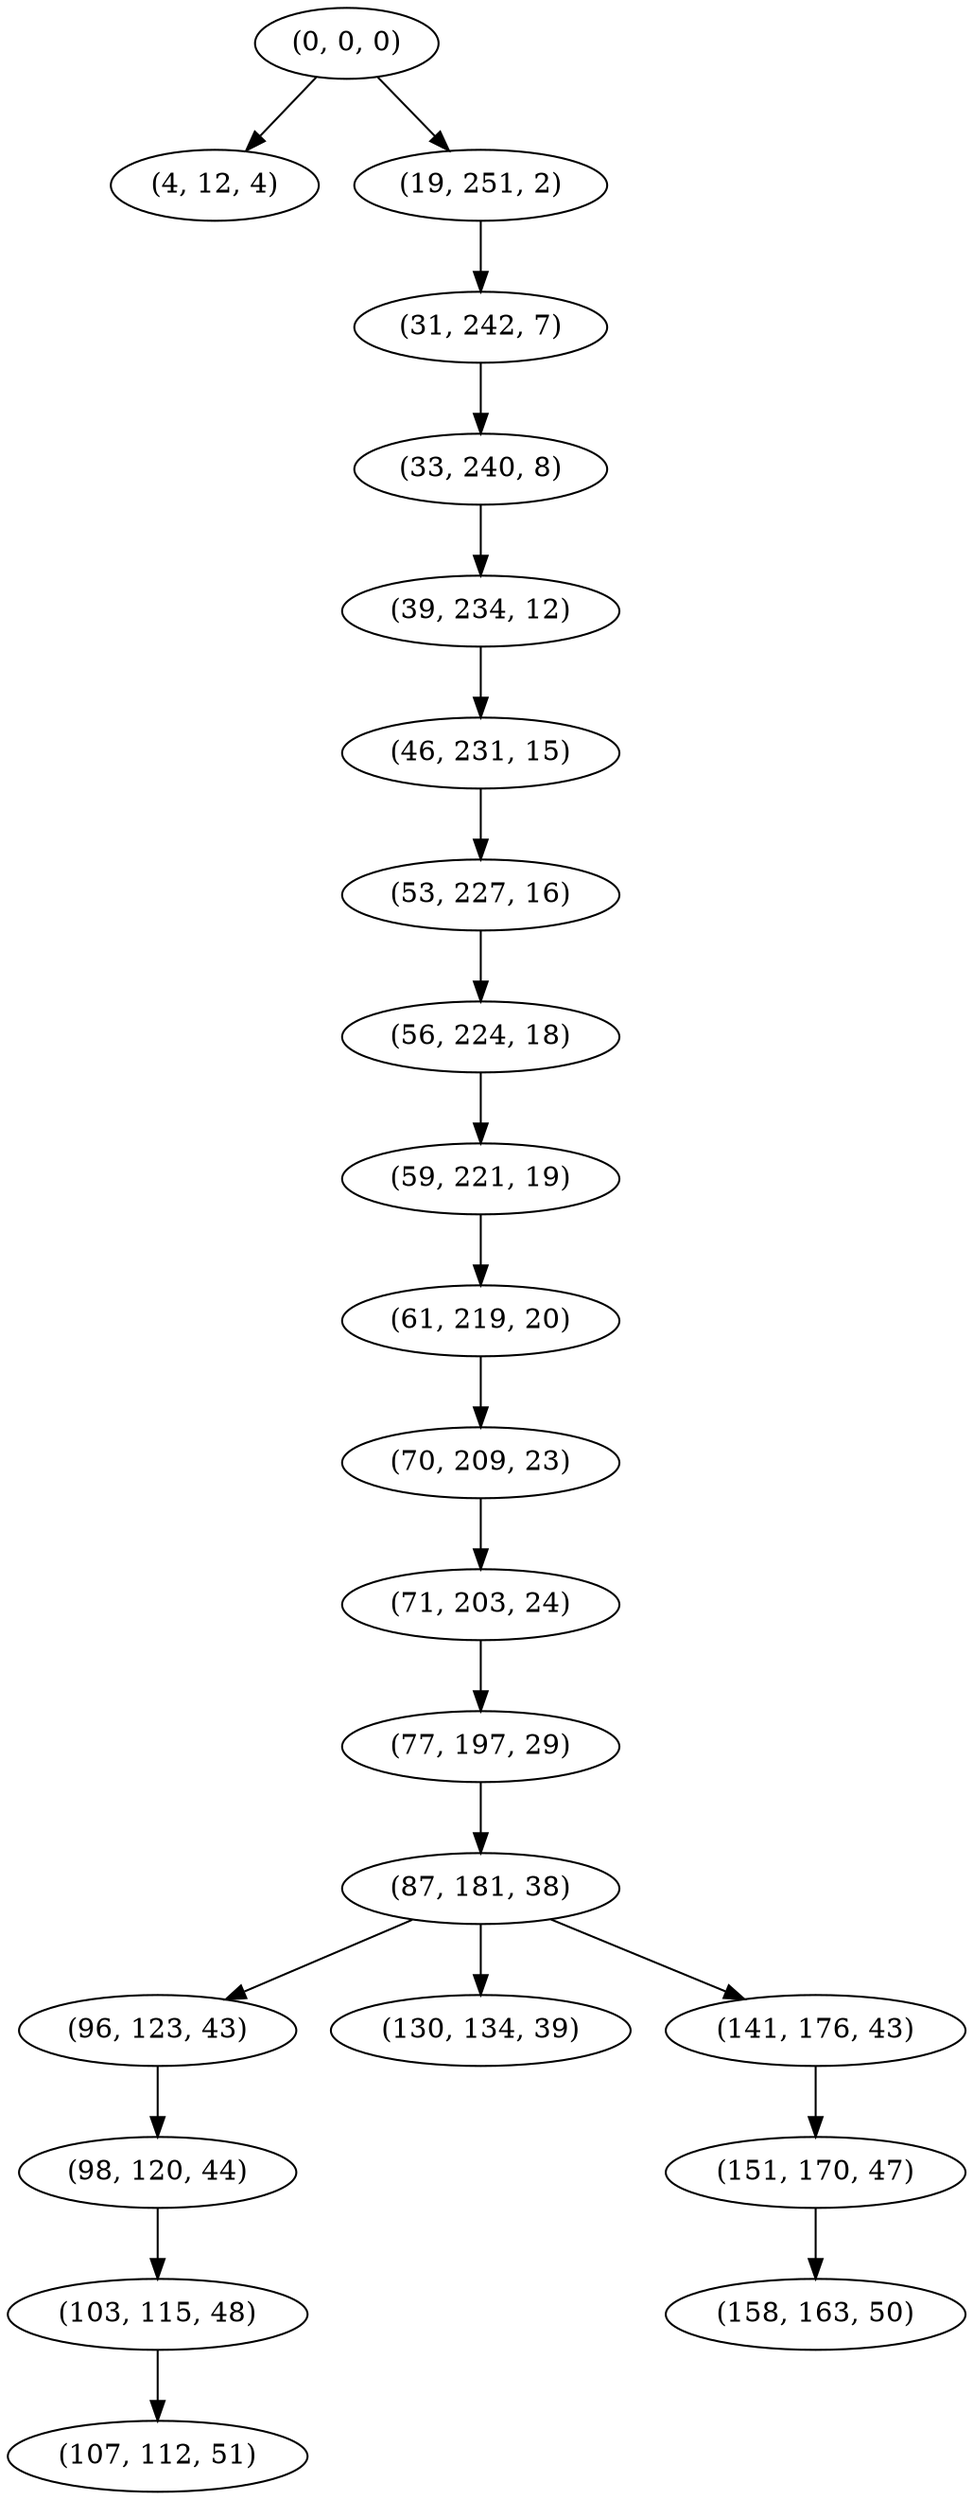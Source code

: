digraph tree {
    "(0, 0, 0)";
    "(4, 12, 4)";
    "(19, 251, 2)";
    "(31, 242, 7)";
    "(33, 240, 8)";
    "(39, 234, 12)";
    "(46, 231, 15)";
    "(53, 227, 16)";
    "(56, 224, 18)";
    "(59, 221, 19)";
    "(61, 219, 20)";
    "(70, 209, 23)";
    "(71, 203, 24)";
    "(77, 197, 29)";
    "(87, 181, 38)";
    "(96, 123, 43)";
    "(98, 120, 44)";
    "(103, 115, 48)";
    "(107, 112, 51)";
    "(130, 134, 39)";
    "(141, 176, 43)";
    "(151, 170, 47)";
    "(158, 163, 50)";
    "(0, 0, 0)" -> "(4, 12, 4)";
    "(0, 0, 0)" -> "(19, 251, 2)";
    "(19, 251, 2)" -> "(31, 242, 7)";
    "(31, 242, 7)" -> "(33, 240, 8)";
    "(33, 240, 8)" -> "(39, 234, 12)";
    "(39, 234, 12)" -> "(46, 231, 15)";
    "(46, 231, 15)" -> "(53, 227, 16)";
    "(53, 227, 16)" -> "(56, 224, 18)";
    "(56, 224, 18)" -> "(59, 221, 19)";
    "(59, 221, 19)" -> "(61, 219, 20)";
    "(61, 219, 20)" -> "(70, 209, 23)";
    "(70, 209, 23)" -> "(71, 203, 24)";
    "(71, 203, 24)" -> "(77, 197, 29)";
    "(77, 197, 29)" -> "(87, 181, 38)";
    "(87, 181, 38)" -> "(96, 123, 43)";
    "(87, 181, 38)" -> "(130, 134, 39)";
    "(87, 181, 38)" -> "(141, 176, 43)";
    "(96, 123, 43)" -> "(98, 120, 44)";
    "(98, 120, 44)" -> "(103, 115, 48)";
    "(103, 115, 48)" -> "(107, 112, 51)";
    "(141, 176, 43)" -> "(151, 170, 47)";
    "(151, 170, 47)" -> "(158, 163, 50)";
}
